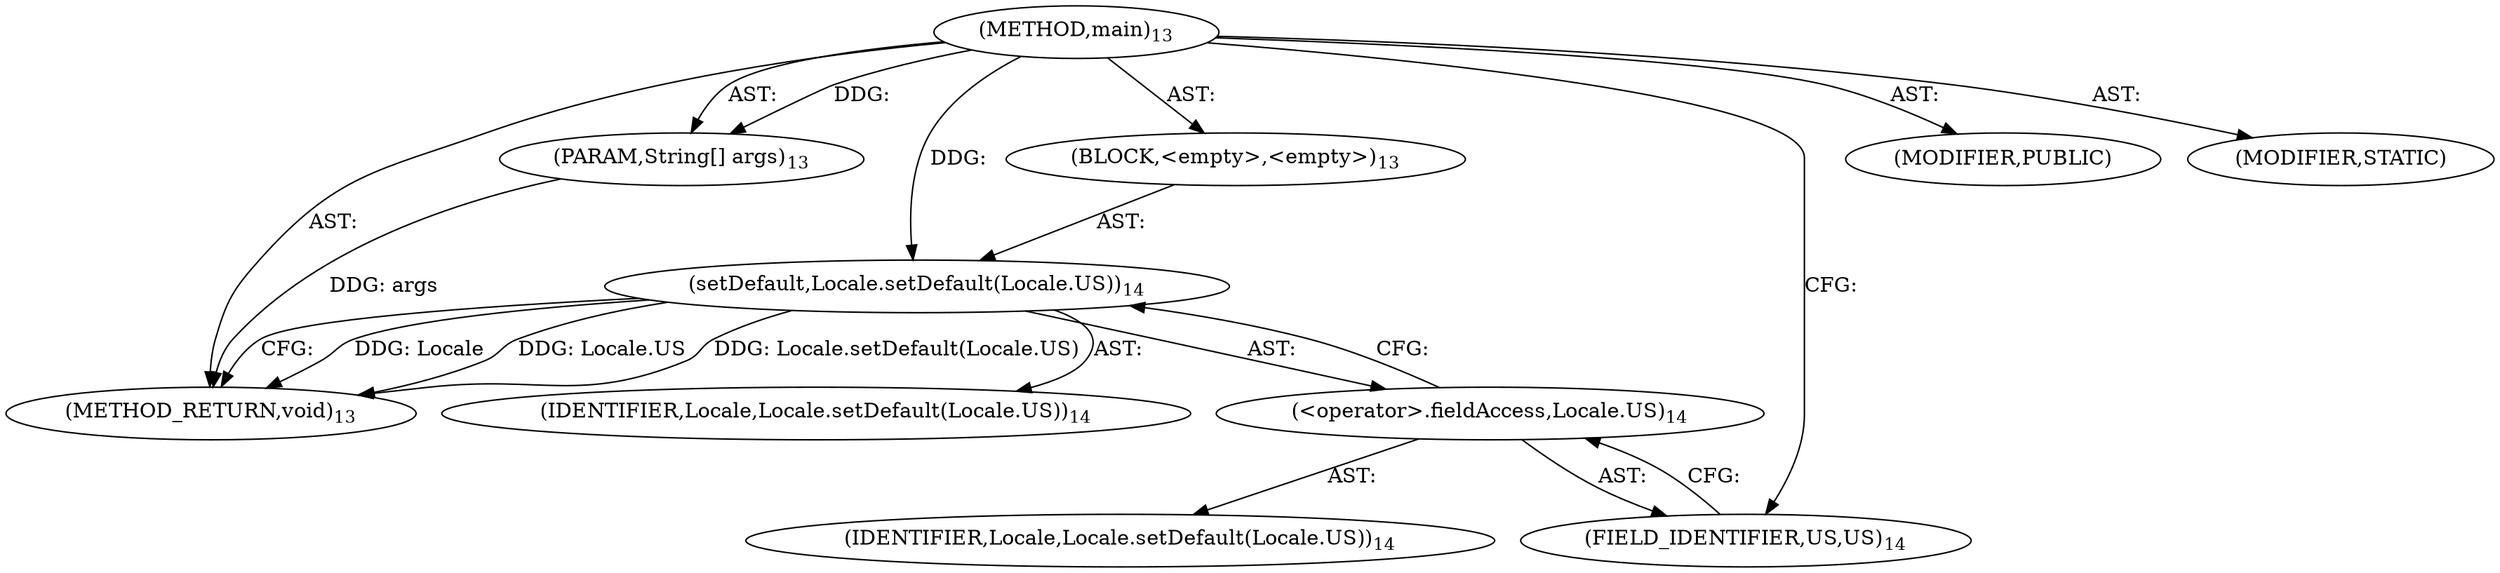 digraph "main" {  
"25" [label = <(METHOD,main)<SUB>13</SUB>> ]
"26" [label = <(PARAM,String[] args)<SUB>13</SUB>> ]
"27" [label = <(BLOCK,&lt;empty&gt;,&lt;empty&gt;)<SUB>13</SUB>> ]
"28" [label = <(setDefault,Locale.setDefault(Locale.US))<SUB>14</SUB>> ]
"29" [label = <(IDENTIFIER,Locale,Locale.setDefault(Locale.US))<SUB>14</SUB>> ]
"30" [label = <(&lt;operator&gt;.fieldAccess,Locale.US)<SUB>14</SUB>> ]
"31" [label = <(IDENTIFIER,Locale,Locale.setDefault(Locale.US))<SUB>14</SUB>> ]
"32" [label = <(FIELD_IDENTIFIER,US,US)<SUB>14</SUB>> ]
"33" [label = <(MODIFIER,PUBLIC)> ]
"34" [label = <(MODIFIER,STATIC)> ]
"35" [label = <(METHOD_RETURN,void)<SUB>13</SUB>> ]
  "25" -> "26"  [ label = "AST: "] 
  "25" -> "27"  [ label = "AST: "] 
  "25" -> "33"  [ label = "AST: "] 
  "25" -> "34"  [ label = "AST: "] 
  "25" -> "35"  [ label = "AST: "] 
  "27" -> "28"  [ label = "AST: "] 
  "28" -> "29"  [ label = "AST: "] 
  "28" -> "30"  [ label = "AST: "] 
  "30" -> "31"  [ label = "AST: "] 
  "30" -> "32"  [ label = "AST: "] 
  "28" -> "35"  [ label = "CFG: "] 
  "30" -> "28"  [ label = "CFG: "] 
  "32" -> "30"  [ label = "CFG: "] 
  "25" -> "32"  [ label = "CFG: "] 
  "26" -> "35"  [ label = "DDG: args"] 
  "28" -> "35"  [ label = "DDG: Locale"] 
  "28" -> "35"  [ label = "DDG: Locale.US"] 
  "28" -> "35"  [ label = "DDG: Locale.setDefault(Locale.US)"] 
  "25" -> "26"  [ label = "DDG: "] 
  "25" -> "28"  [ label = "DDG: "] 
}
